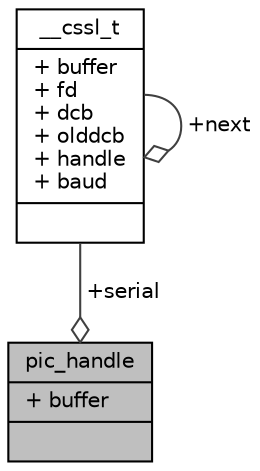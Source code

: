 digraph "pic_handle"
{
 // INTERACTIVE_SVG=YES
  edge [fontname="Helvetica",fontsize="10",labelfontname="Helvetica",labelfontsize="10"];
  node [fontname="Helvetica",fontsize="10",shape=record];
  Node1 [label="{pic_handle\n|+ buffer\l|}",height=0.2,width=0.4,color="black", fillcolor="grey75", style="filled", fontcolor="black"];
  Node2 -> Node1 [color="grey25",fontsize="10",style="solid",label=" +serial" ,arrowhead="odiamond",fontname="Helvetica"];
  Node2 [label="{__cssl_t\n|+ buffer\l+ fd\l+ dcb\l+ olddcb\l+ handle\l+ baud\l|}",height=0.2,width=0.4,color="black", fillcolor="white", style="filled",URL="$struct____cssl__t.html"];
  Node2 -> Node2 [color="grey25",fontsize="10",style="solid",label=" +next" ,arrowhead="odiamond",fontname="Helvetica"];
}
